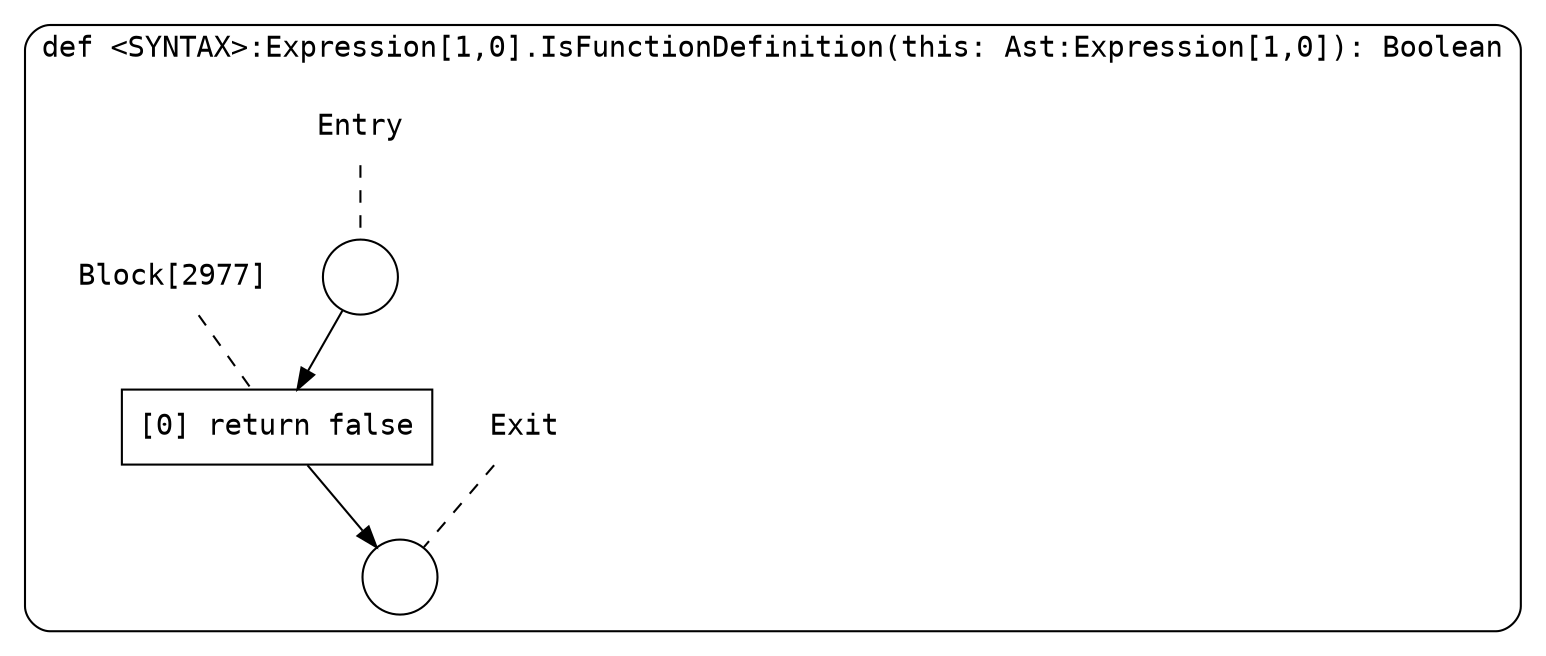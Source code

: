digraph {
  graph [fontname = "Consolas"]
  node [fontname = "Consolas"]
  edge [fontname = "Consolas"]
  subgraph cluster745 {
    label = "def <SYNTAX>:Expression[1,0].IsFunctionDefinition(this: Ast:Expression[1,0]): Boolean"
    style = rounded
    cluster745_entry_name [shape=none, label=<<font color="black">Entry</font>>]
    cluster745_entry_name -> cluster745_entry [arrowhead=none, color="black", style=dashed]
    cluster745_entry [shape=circle label=" " color="black" fillcolor="white" style=filled]
    cluster745_entry -> node2977 [color="black"]
    cluster745_exit_name [shape=none, label=<<font color="black">Exit</font>>]
    cluster745_exit_name -> cluster745_exit [arrowhead=none, color="black", style=dashed]
    cluster745_exit [shape=circle label=" " color="black" fillcolor="white" style=filled]
    node2977_name [shape=none, label=<<font color="black">Block[2977]</font>>]
    node2977_name -> node2977 [arrowhead=none, color="black", style=dashed]
    node2977 [shape=box, label=<<font color="black">[0] return false<BR ALIGN="LEFT"/></font>> color="black" fillcolor="white", style=filled]
    node2977 -> cluster745_exit [color="black"]
  }
}